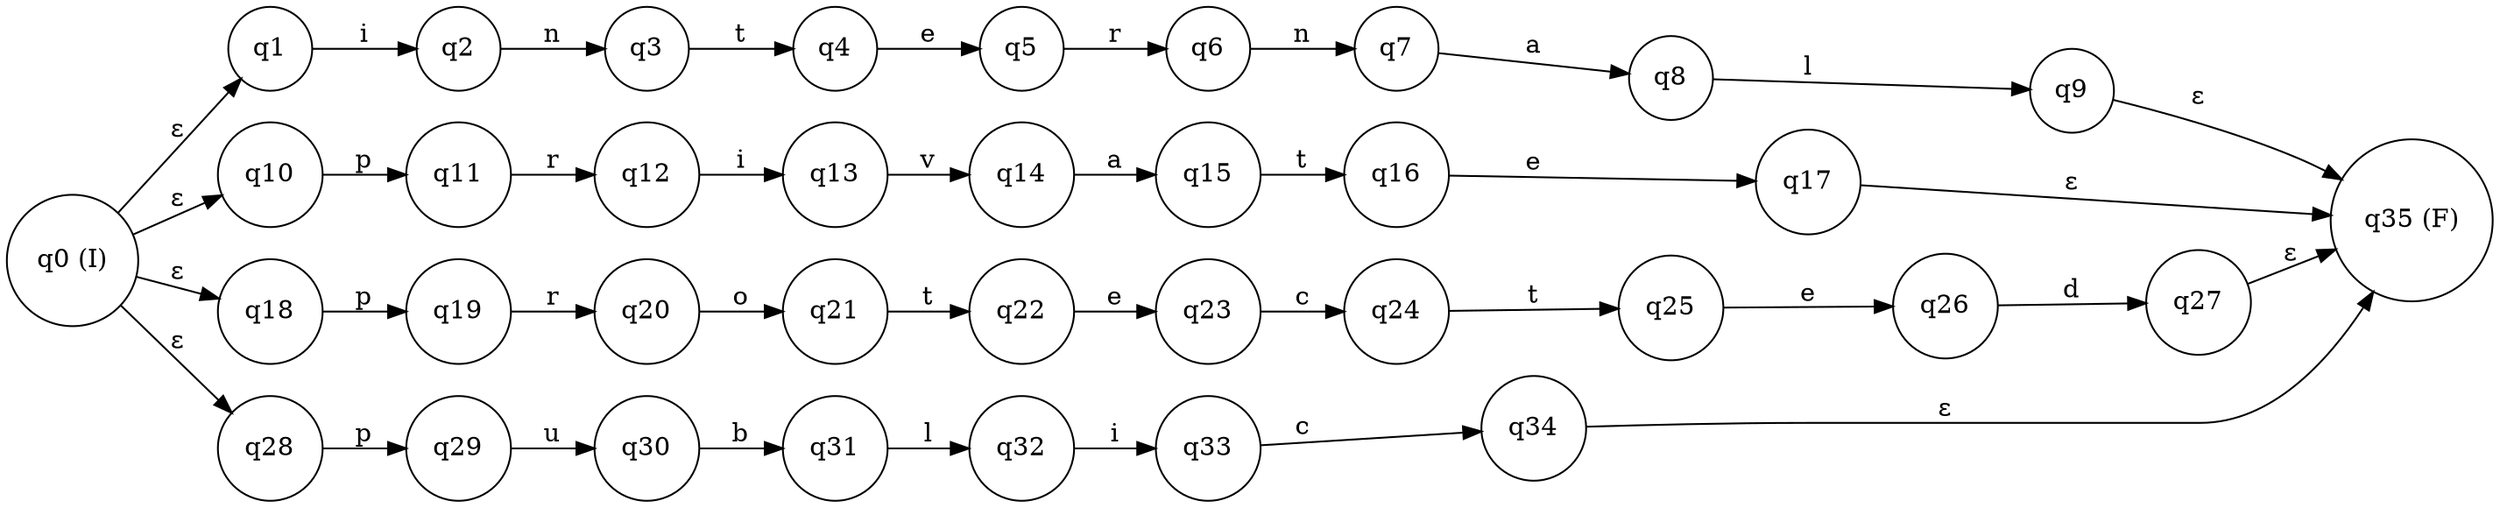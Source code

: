 digraph finite_state_machine {
rankdir=LR;
node [shape = circle];
q0 [label="q0 (I)"];
q1 [label="q1"];
q2 [label="q2"];
q3 [label="q3"];
q4 [label="q4"];
q5 [label="q5"];
q6 [label="q6"];
q7 [label="q7"];
q8 [label="q8"];
q9 [label="q9"];
q10 [label="q10"];
q11 [label="q11"];
q12 [label="q12"];
q13 [label="q13"];
q14 [label="q14"];
q15 [label="q15"];
q16 [label="q16"];
q17 [label="q17"];
q18 [label="q18"];
q19 [label="q19"];
q20 [label="q20"];
q21 [label="q21"];
q22 [label="q22"];
q23 [label="q23"];
q24 [label="q24"];
q25 [label="q25"];
q26 [label="q26"];
q27 [label="q27"];
q28 [label="q28"];
q29 [label="q29"];
q30 [label="q30"];
q31 [label="q31"];
q32 [label="q32"];
q33 [label="q33"];
q34 [label="q34"];
q35 [label="q35 (F)"];
q0 -> q1 [label="ε"];
q1 -> q2 [label="i"];
q2 -> q3 [label="n"];
q3 -> q4 [label="t"];
q4 -> q5 [label="e"];
q5 -> q6 [label="r"];
q6 -> q7 [label="n"];
q7 -> q8 [label="a"];
q8 -> q9 [label="l"];
q0 -> q10 [label="ε"];
q10 -> q11 [label="p"];
q11 -> q12 [label="r"];
q12 -> q13 [label="i"];
q13 -> q14 [label="v"];
q14 -> q15 [label="a"];
q15 -> q16 [label="t"];
q16 -> q17 [label="e"];
q0 -> q18 [label="ε"];
q18 -> q19 [label="p"];
q19 -> q20 [label="r"];
q20 -> q21 [label="o"];
q21 -> q22 [label="t"];
q22 -> q23 [label="e"];
q23 -> q24 [label="c"];
q24 -> q25 [label="t"];
q25 -> q26 [label="e"];
q26 -> q27 [label="d"];
q0 -> q28 [label="ε"];
q28 -> q29 [label="p"];
q29 -> q30 [label="u"];
q30 -> q31 [label="b"];
q31 -> q32 [label="l"];
q32 -> q33 [label="i"];
q33 -> q34 [label="c"];
q9 -> q35 [label="ε"];
q17 -> q35 [label="ε"];
q27 -> q35 [label="ε"];
q34 -> q35 [label="ε"];
}